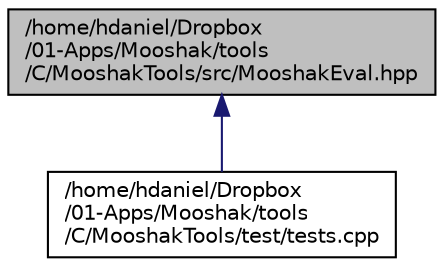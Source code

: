 digraph "/home/hdaniel/Dropbox/01-Apps/Mooshak/tools/C/MooshakTools/src/MooshakEval.hpp"
{
 // LATEX_PDF_SIZE
  edge [fontname="Helvetica",fontsize="10",labelfontname="Helvetica",labelfontsize="10"];
  node [fontname="Helvetica",fontsize="10",shape=record];
  Node1 [label="/home/hdaniel/Dropbox\l/01-Apps/Mooshak/tools\l/C/MooshakTools/src/MooshakEval.hpp",height=0.2,width=0.4,color="black", fillcolor="grey75", style="filled", fontcolor="black",tooltip=" "];
  Node1 -> Node2 [dir="back",color="midnightblue",fontsize="10",style="solid",fontname="Helvetica"];
  Node2 [label="/home/hdaniel/Dropbox\l/01-Apps/Mooshak/tools\l/C/MooshakTools/test/tests.cpp",height=0.2,width=0.4,color="black", fillcolor="white", style="filled",URL="$tests_8cpp.html",tooltip=" "];
}
